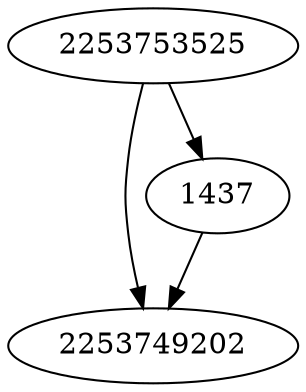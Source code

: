 strict digraph  {
2253749202;
2253753525;
1437;
2253753525 -> 2253749202;
2253753525 -> 1437;
1437 -> 2253749202;
}
